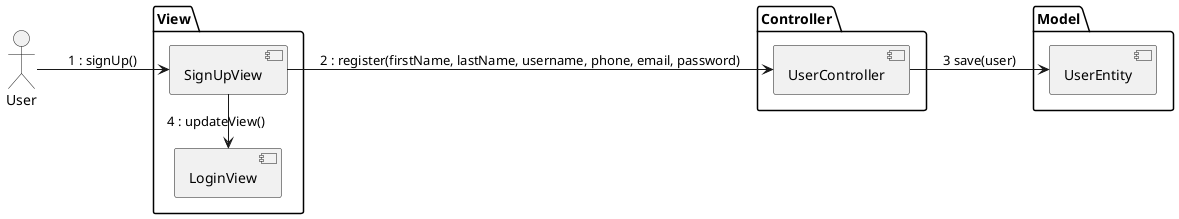 @startuml

left to right direction

actor User

package View {
  [SignUpView]
  [LoginView]
}

package Controller {
  [UserController]
}

package Model {
    [UserEntity]
}

User --> [SignUpView] : 1 : signUp()
SignUpView -left-> [LoginView] : 4 : updateView()
[SignUpView] --> [UserController] : 2 : register(firstName, lastName, username, phone, email, password)
[UserController] --> [UserEntity] : 3 save(user)


@enduml